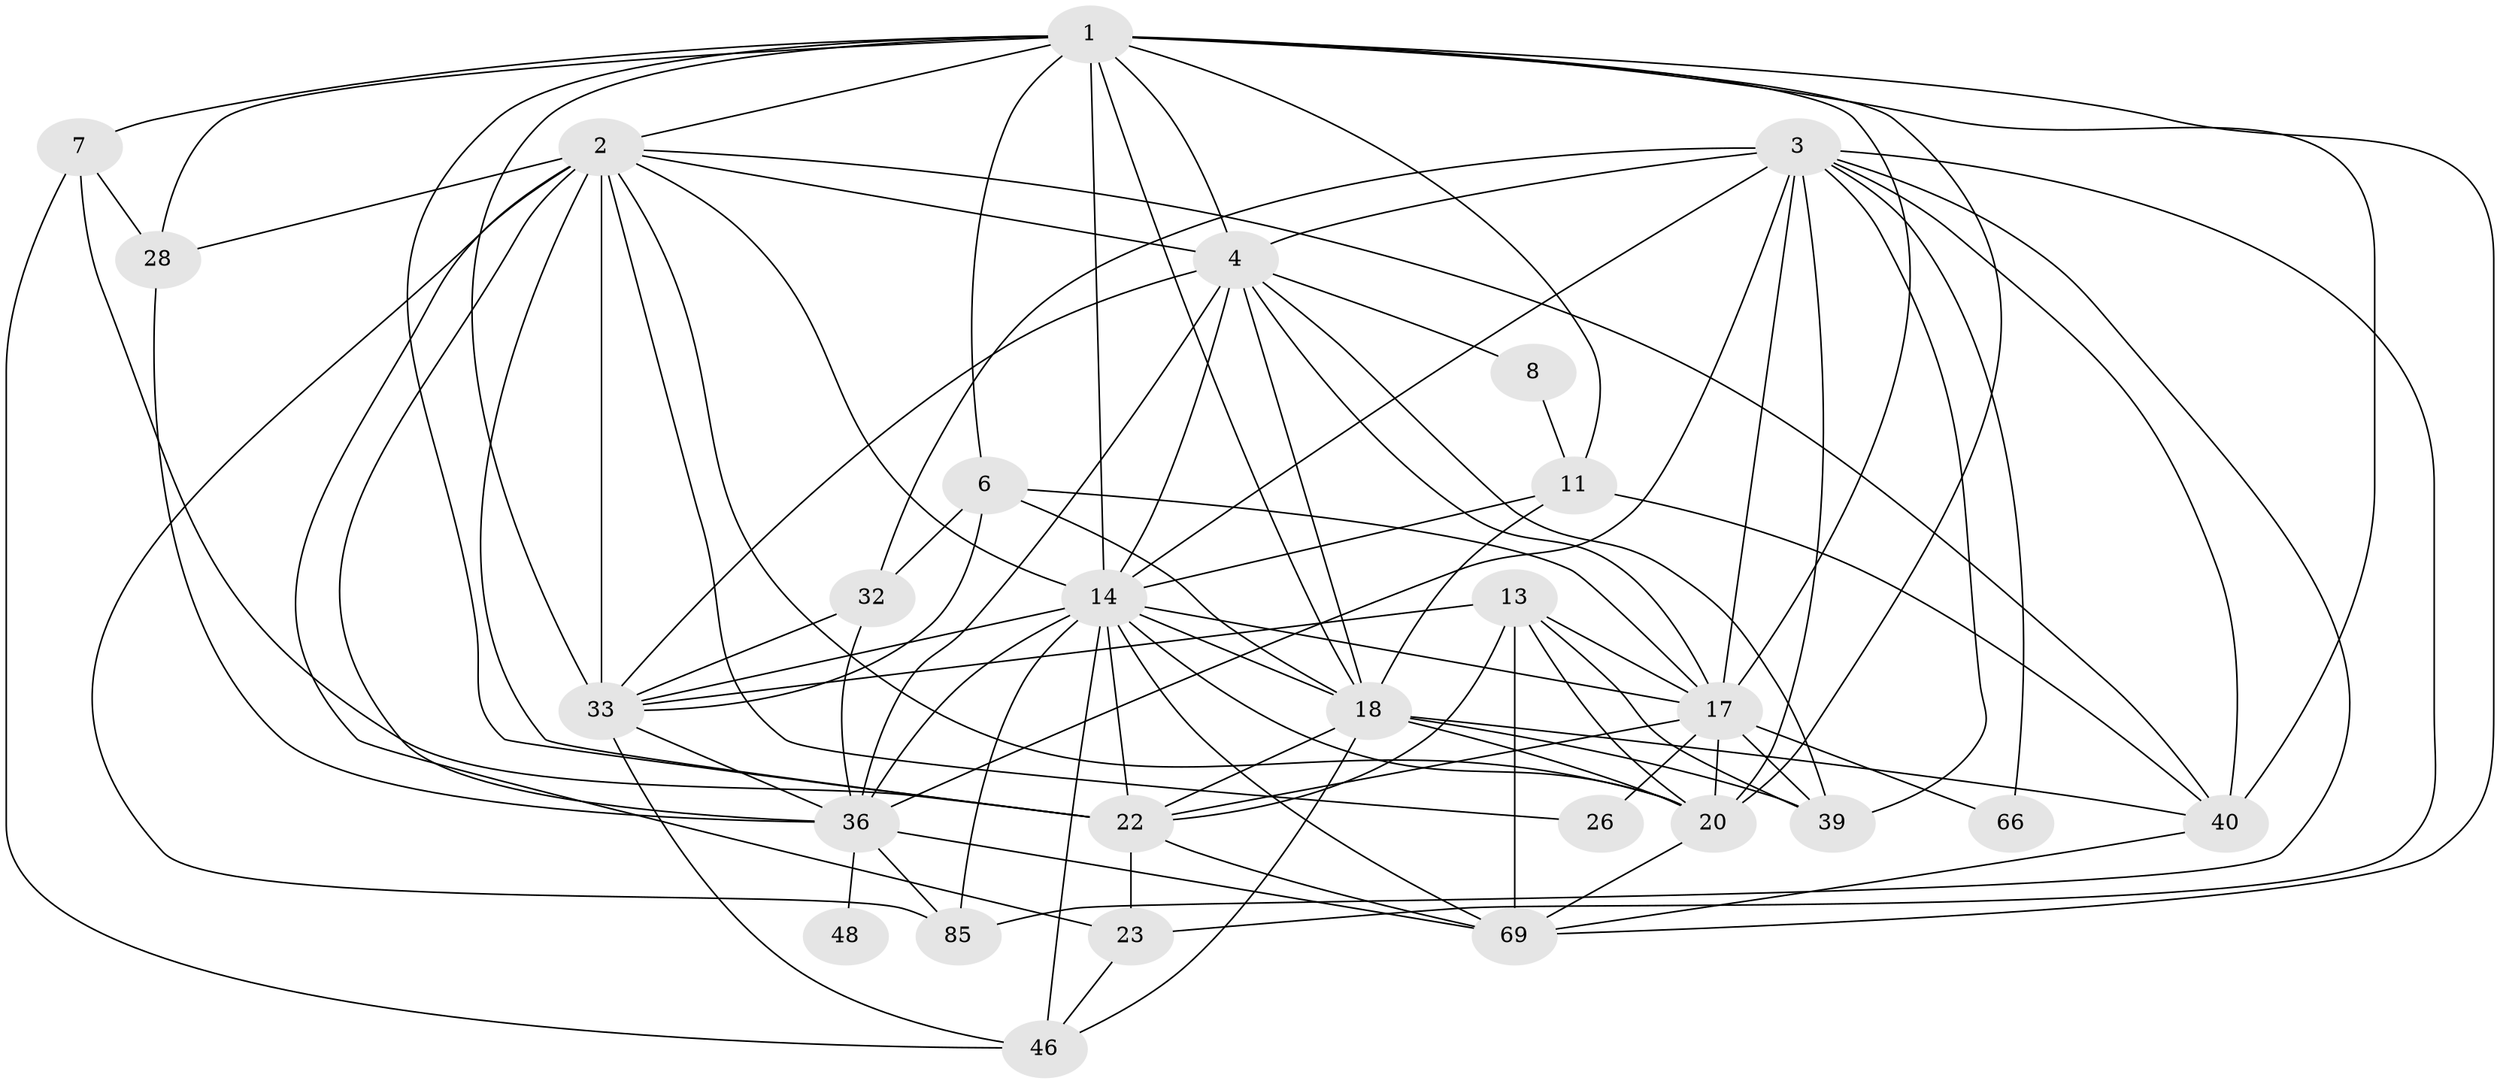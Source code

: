 // original degree distribution, {5: 0.18681318681318682, 6: 0.07692307692307693, 4: 0.3076923076923077, 2: 0.10989010989010989, 3: 0.27472527472527475, 7: 0.03296703296703297, 9: 0.01098901098901099}
// Generated by graph-tools (version 1.1) at 2025/18/03/04/25 18:18:31]
// undirected, 27 vertices, 92 edges
graph export_dot {
graph [start="1"]
  node [color=gray90,style=filled];
  1 [super="+43+38+12"];
  2 [super="+15+61+27"];
  3 [super="+63+47+5+10"];
  4 [super="+19+44"];
  6 [super="+9+53"];
  7 [super="+80"];
  8;
  11 [super="+71"];
  13 [super="+54+37"];
  14 [super="+16+68+24"];
  17 [super="+73+41+30"];
  18 [super="+55+76"];
  20 [super="+72+65+31"];
  22 [super="+90+34"];
  23 [super="+25"];
  26;
  28 [super="+49"];
  32;
  33 [super="+60+62"];
  36 [super="+45+75+58"];
  39 [super="+87"];
  40 [super="+52+42"];
  46 [super="+67"];
  48;
  66;
  69 [super="+77"];
  85;
  1 -- 20;
  1 -- 33;
  1 -- 69;
  1 -- 40 [weight=2];
  1 -- 4;
  1 -- 17 [weight=2];
  1 -- 6 [weight=2];
  1 -- 2;
  1 -- 7;
  1 -- 11;
  1 -- 18 [weight=2];
  1 -- 22 [weight=2];
  1 -- 28;
  1 -- 14 [weight=2];
  2 -- 36 [weight=2];
  2 -- 26;
  2 -- 28;
  2 -- 20;
  2 -- 23;
  2 -- 40;
  2 -- 4;
  2 -- 22;
  2 -- 85;
  2 -- 33;
  2 -- 14;
  3 -- 17 [weight=4];
  3 -- 39 [weight=2];
  3 -- 40 [weight=2];
  3 -- 14;
  3 -- 4 [weight=2];
  3 -- 20;
  3 -- 32;
  3 -- 66;
  3 -- 36 [weight=2];
  3 -- 85;
  3 -- 23;
  4 -- 36 [weight=2];
  4 -- 17;
  4 -- 8;
  4 -- 18;
  4 -- 39;
  4 -- 14 [weight=2];
  4 -- 33 [weight=2];
  6 -- 18;
  6 -- 17 [weight=2];
  6 -- 32;
  6 -- 33;
  7 -- 28;
  7 -- 22;
  7 -- 46;
  8 -- 11;
  11 -- 18;
  11 -- 40;
  11 -- 14;
  13 -- 20;
  13 -- 39;
  13 -- 69;
  13 -- 17;
  13 -- 22;
  13 -- 33;
  14 -- 18 [weight=2];
  14 -- 69;
  14 -- 36;
  14 -- 20;
  14 -- 46;
  14 -- 17;
  14 -- 22 [weight=2];
  14 -- 33;
  14 -- 85;
  17 -- 20 [weight=2];
  17 -- 66;
  17 -- 39;
  17 -- 26;
  17 -- 22;
  18 -- 39;
  18 -- 20;
  18 -- 40;
  18 -- 46;
  18 -- 22;
  20 -- 69;
  22 -- 69;
  22 -- 23;
  23 -- 46;
  28 -- 36;
  32 -- 36;
  32 -- 33;
  33 -- 36;
  33 -- 46;
  36 -- 48 [weight=2];
  36 -- 69;
  36 -- 85;
  40 -- 69;
}

